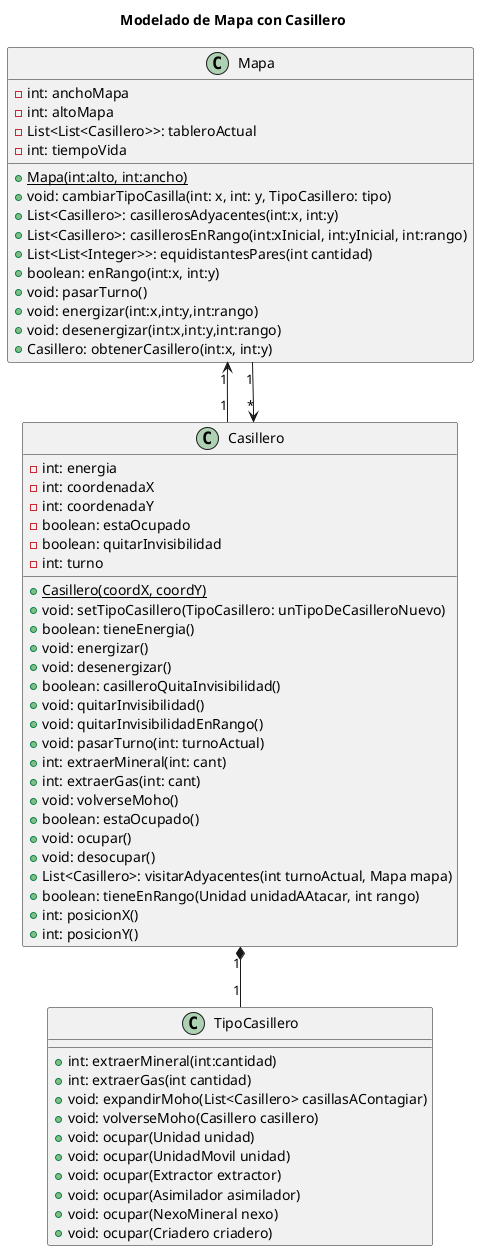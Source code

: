 @startuml
title Modelado de Mapa con Casillero

class Mapa {
    -int: anchoMapa
    -int: altoMapa
    -List<List<Casillero>>: tableroActual
    -int: tiempoVida

    +<u>Mapa(int:alto, int:ancho)
    +void: cambiarTipoCasilla(int: x, int: y, TipoCasillero: tipo)
    +List<Casillero>: casillerosAdyacentes(int:x, int:y)
    +List<Casillero>: casillerosEnRango(int:xInicial, int:yInicial, int:rango)
    +List<List<Integer>>: equidistantesPares(int cantidad)
    +boolean: enRango(int:x, int:y)
    +void: pasarTurno()
    +void: energizar(int:x,int:y,int:rango)
    +void: desenergizar(int:x,int:y,int:rango)
    +Casillero: obtenerCasillero(int:x, int:y)
}

Mapa "1" <-- "1" Casillero
Casillero "*" <-- "1" Mapa
Casillero "1" *-- "1" TipoCasillero


class Casillero {
 - int: energia
 - int: coordenadaX
 - int: coordenadaY
 - boolean: estaOcupado
 - boolean: quitarInvisibilidad
 - int: turno

 + <u>Casillero(coordX, coordY)
 + void: setTipoCasillero(TipoCasillero: unTipoDeCasilleroNuevo)
 + boolean: tieneEnergia()
 + void: energizar()
 + void: desenergizar()
 + boolean: casilleroQuitaInvisibilidad()
 + void: quitarInvisibilidad()
 + void: quitarInvisibilidadEnRango()
 + void: pasarTurno(int: turnoActual)
 + int: extraerMineral(int: cant)
 + int: extraerGas(int: cant)
 + void: volverseMoho()
 + boolean: estaOcupado()
 + void: ocupar()
 + void: desocupar()
 + List<Casillero>: visitarAdyacentes(int turnoActual, Mapa mapa)
 + boolean: tieneEnRango(Unidad unidadAAtacar, int rango)
 + int: posicionX()
 + int: posicionY()
}

class TipoCasillero{

 + int: extraerMineral(int:cantidad)
 + int: extraerGas(int cantidad)
 + void: expandirMoho(List<Casillero> casillasAContagiar)
 + void: volverseMoho(Casillero casillero)
 + void: ocupar(Unidad unidad)
 + void: ocupar(UnidadMovil unidad)
 + void: ocupar(Extractor extractor)
 + void: ocupar(Asimilador asimilador)
 + void: ocupar(NexoMineral nexo)
 + void: ocupar(Criadero criadero)
}

@enduml